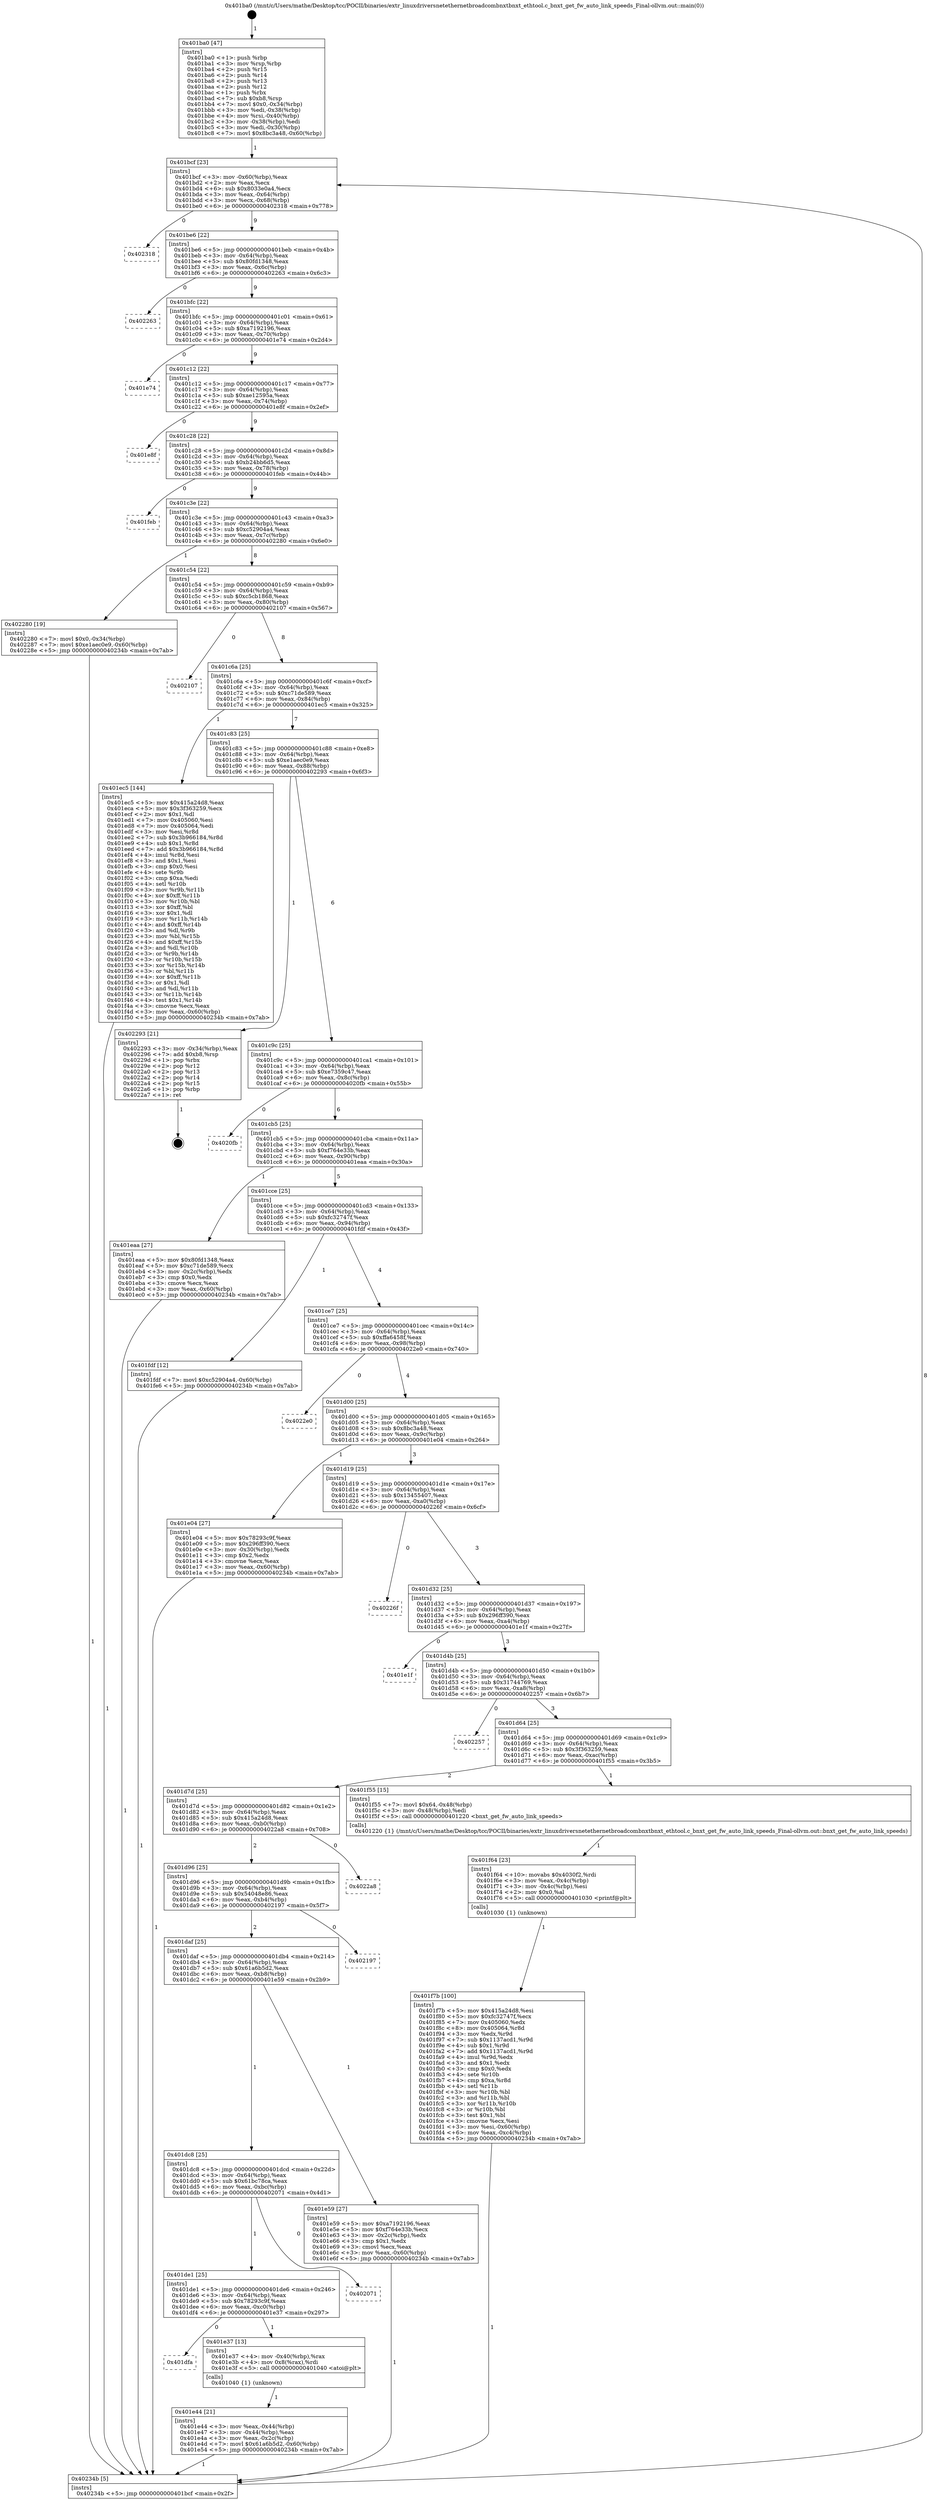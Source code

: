 digraph "0x401ba0" {
  label = "0x401ba0 (/mnt/c/Users/mathe/Desktop/tcc/POCII/binaries/extr_linuxdriversnetethernetbroadcombnxtbnxt_ethtool.c_bnxt_get_fw_auto_link_speeds_Final-ollvm.out::main(0))"
  labelloc = "t"
  node[shape=record]

  Entry [label="",width=0.3,height=0.3,shape=circle,fillcolor=black,style=filled]
  "0x401bcf" [label="{
     0x401bcf [23]\l
     | [instrs]\l
     &nbsp;&nbsp;0x401bcf \<+3\>: mov -0x60(%rbp),%eax\l
     &nbsp;&nbsp;0x401bd2 \<+2\>: mov %eax,%ecx\l
     &nbsp;&nbsp;0x401bd4 \<+6\>: sub $0x8033e0a4,%ecx\l
     &nbsp;&nbsp;0x401bda \<+3\>: mov %eax,-0x64(%rbp)\l
     &nbsp;&nbsp;0x401bdd \<+3\>: mov %ecx,-0x68(%rbp)\l
     &nbsp;&nbsp;0x401be0 \<+6\>: je 0000000000402318 \<main+0x778\>\l
  }"]
  "0x402318" [label="{
     0x402318\l
  }", style=dashed]
  "0x401be6" [label="{
     0x401be6 [22]\l
     | [instrs]\l
     &nbsp;&nbsp;0x401be6 \<+5\>: jmp 0000000000401beb \<main+0x4b\>\l
     &nbsp;&nbsp;0x401beb \<+3\>: mov -0x64(%rbp),%eax\l
     &nbsp;&nbsp;0x401bee \<+5\>: sub $0x80fd1348,%eax\l
     &nbsp;&nbsp;0x401bf3 \<+3\>: mov %eax,-0x6c(%rbp)\l
     &nbsp;&nbsp;0x401bf6 \<+6\>: je 0000000000402263 \<main+0x6c3\>\l
  }"]
  Exit [label="",width=0.3,height=0.3,shape=circle,fillcolor=black,style=filled,peripheries=2]
  "0x402263" [label="{
     0x402263\l
  }", style=dashed]
  "0x401bfc" [label="{
     0x401bfc [22]\l
     | [instrs]\l
     &nbsp;&nbsp;0x401bfc \<+5\>: jmp 0000000000401c01 \<main+0x61\>\l
     &nbsp;&nbsp;0x401c01 \<+3\>: mov -0x64(%rbp),%eax\l
     &nbsp;&nbsp;0x401c04 \<+5\>: sub $0xa7192196,%eax\l
     &nbsp;&nbsp;0x401c09 \<+3\>: mov %eax,-0x70(%rbp)\l
     &nbsp;&nbsp;0x401c0c \<+6\>: je 0000000000401e74 \<main+0x2d4\>\l
  }"]
  "0x401f7b" [label="{
     0x401f7b [100]\l
     | [instrs]\l
     &nbsp;&nbsp;0x401f7b \<+5\>: mov $0x415a24d8,%esi\l
     &nbsp;&nbsp;0x401f80 \<+5\>: mov $0xfc32747f,%ecx\l
     &nbsp;&nbsp;0x401f85 \<+7\>: mov 0x405060,%edx\l
     &nbsp;&nbsp;0x401f8c \<+8\>: mov 0x405064,%r8d\l
     &nbsp;&nbsp;0x401f94 \<+3\>: mov %edx,%r9d\l
     &nbsp;&nbsp;0x401f97 \<+7\>: sub $0x1137acd1,%r9d\l
     &nbsp;&nbsp;0x401f9e \<+4\>: sub $0x1,%r9d\l
     &nbsp;&nbsp;0x401fa2 \<+7\>: add $0x1137acd1,%r9d\l
     &nbsp;&nbsp;0x401fa9 \<+4\>: imul %r9d,%edx\l
     &nbsp;&nbsp;0x401fad \<+3\>: and $0x1,%edx\l
     &nbsp;&nbsp;0x401fb0 \<+3\>: cmp $0x0,%edx\l
     &nbsp;&nbsp;0x401fb3 \<+4\>: sete %r10b\l
     &nbsp;&nbsp;0x401fb7 \<+4\>: cmp $0xa,%r8d\l
     &nbsp;&nbsp;0x401fbb \<+4\>: setl %r11b\l
     &nbsp;&nbsp;0x401fbf \<+3\>: mov %r10b,%bl\l
     &nbsp;&nbsp;0x401fc2 \<+3\>: and %r11b,%bl\l
     &nbsp;&nbsp;0x401fc5 \<+3\>: xor %r11b,%r10b\l
     &nbsp;&nbsp;0x401fc8 \<+3\>: or %r10b,%bl\l
     &nbsp;&nbsp;0x401fcb \<+3\>: test $0x1,%bl\l
     &nbsp;&nbsp;0x401fce \<+3\>: cmovne %ecx,%esi\l
     &nbsp;&nbsp;0x401fd1 \<+3\>: mov %esi,-0x60(%rbp)\l
     &nbsp;&nbsp;0x401fd4 \<+6\>: mov %eax,-0xc4(%rbp)\l
     &nbsp;&nbsp;0x401fda \<+5\>: jmp 000000000040234b \<main+0x7ab\>\l
  }"]
  "0x401e74" [label="{
     0x401e74\l
  }", style=dashed]
  "0x401c12" [label="{
     0x401c12 [22]\l
     | [instrs]\l
     &nbsp;&nbsp;0x401c12 \<+5\>: jmp 0000000000401c17 \<main+0x77\>\l
     &nbsp;&nbsp;0x401c17 \<+3\>: mov -0x64(%rbp),%eax\l
     &nbsp;&nbsp;0x401c1a \<+5\>: sub $0xae12595a,%eax\l
     &nbsp;&nbsp;0x401c1f \<+3\>: mov %eax,-0x74(%rbp)\l
     &nbsp;&nbsp;0x401c22 \<+6\>: je 0000000000401e8f \<main+0x2ef\>\l
  }"]
  "0x401f64" [label="{
     0x401f64 [23]\l
     | [instrs]\l
     &nbsp;&nbsp;0x401f64 \<+10\>: movabs $0x4030f2,%rdi\l
     &nbsp;&nbsp;0x401f6e \<+3\>: mov %eax,-0x4c(%rbp)\l
     &nbsp;&nbsp;0x401f71 \<+3\>: mov -0x4c(%rbp),%esi\l
     &nbsp;&nbsp;0x401f74 \<+2\>: mov $0x0,%al\l
     &nbsp;&nbsp;0x401f76 \<+5\>: call 0000000000401030 \<printf@plt\>\l
     | [calls]\l
     &nbsp;&nbsp;0x401030 \{1\} (unknown)\l
  }"]
  "0x401e8f" [label="{
     0x401e8f\l
  }", style=dashed]
  "0x401c28" [label="{
     0x401c28 [22]\l
     | [instrs]\l
     &nbsp;&nbsp;0x401c28 \<+5\>: jmp 0000000000401c2d \<main+0x8d\>\l
     &nbsp;&nbsp;0x401c2d \<+3\>: mov -0x64(%rbp),%eax\l
     &nbsp;&nbsp;0x401c30 \<+5\>: sub $0xb24bb6d5,%eax\l
     &nbsp;&nbsp;0x401c35 \<+3\>: mov %eax,-0x78(%rbp)\l
     &nbsp;&nbsp;0x401c38 \<+6\>: je 0000000000401feb \<main+0x44b\>\l
  }"]
  "0x401e44" [label="{
     0x401e44 [21]\l
     | [instrs]\l
     &nbsp;&nbsp;0x401e44 \<+3\>: mov %eax,-0x44(%rbp)\l
     &nbsp;&nbsp;0x401e47 \<+3\>: mov -0x44(%rbp),%eax\l
     &nbsp;&nbsp;0x401e4a \<+3\>: mov %eax,-0x2c(%rbp)\l
     &nbsp;&nbsp;0x401e4d \<+7\>: movl $0x61a6b5d2,-0x60(%rbp)\l
     &nbsp;&nbsp;0x401e54 \<+5\>: jmp 000000000040234b \<main+0x7ab\>\l
  }"]
  "0x401feb" [label="{
     0x401feb\l
  }", style=dashed]
  "0x401c3e" [label="{
     0x401c3e [22]\l
     | [instrs]\l
     &nbsp;&nbsp;0x401c3e \<+5\>: jmp 0000000000401c43 \<main+0xa3\>\l
     &nbsp;&nbsp;0x401c43 \<+3\>: mov -0x64(%rbp),%eax\l
     &nbsp;&nbsp;0x401c46 \<+5\>: sub $0xc52904a4,%eax\l
     &nbsp;&nbsp;0x401c4b \<+3\>: mov %eax,-0x7c(%rbp)\l
     &nbsp;&nbsp;0x401c4e \<+6\>: je 0000000000402280 \<main+0x6e0\>\l
  }"]
  "0x401dfa" [label="{
     0x401dfa\l
  }", style=dashed]
  "0x402280" [label="{
     0x402280 [19]\l
     | [instrs]\l
     &nbsp;&nbsp;0x402280 \<+7\>: movl $0x0,-0x34(%rbp)\l
     &nbsp;&nbsp;0x402287 \<+7\>: movl $0xe1aec0e9,-0x60(%rbp)\l
     &nbsp;&nbsp;0x40228e \<+5\>: jmp 000000000040234b \<main+0x7ab\>\l
  }"]
  "0x401c54" [label="{
     0x401c54 [22]\l
     | [instrs]\l
     &nbsp;&nbsp;0x401c54 \<+5\>: jmp 0000000000401c59 \<main+0xb9\>\l
     &nbsp;&nbsp;0x401c59 \<+3\>: mov -0x64(%rbp),%eax\l
     &nbsp;&nbsp;0x401c5c \<+5\>: sub $0xc5cb1868,%eax\l
     &nbsp;&nbsp;0x401c61 \<+3\>: mov %eax,-0x80(%rbp)\l
     &nbsp;&nbsp;0x401c64 \<+6\>: je 0000000000402107 \<main+0x567\>\l
  }"]
  "0x401e37" [label="{
     0x401e37 [13]\l
     | [instrs]\l
     &nbsp;&nbsp;0x401e37 \<+4\>: mov -0x40(%rbp),%rax\l
     &nbsp;&nbsp;0x401e3b \<+4\>: mov 0x8(%rax),%rdi\l
     &nbsp;&nbsp;0x401e3f \<+5\>: call 0000000000401040 \<atoi@plt\>\l
     | [calls]\l
     &nbsp;&nbsp;0x401040 \{1\} (unknown)\l
  }"]
  "0x402107" [label="{
     0x402107\l
  }", style=dashed]
  "0x401c6a" [label="{
     0x401c6a [25]\l
     | [instrs]\l
     &nbsp;&nbsp;0x401c6a \<+5\>: jmp 0000000000401c6f \<main+0xcf\>\l
     &nbsp;&nbsp;0x401c6f \<+3\>: mov -0x64(%rbp),%eax\l
     &nbsp;&nbsp;0x401c72 \<+5\>: sub $0xc71de589,%eax\l
     &nbsp;&nbsp;0x401c77 \<+6\>: mov %eax,-0x84(%rbp)\l
     &nbsp;&nbsp;0x401c7d \<+6\>: je 0000000000401ec5 \<main+0x325\>\l
  }"]
  "0x401de1" [label="{
     0x401de1 [25]\l
     | [instrs]\l
     &nbsp;&nbsp;0x401de1 \<+5\>: jmp 0000000000401de6 \<main+0x246\>\l
     &nbsp;&nbsp;0x401de6 \<+3\>: mov -0x64(%rbp),%eax\l
     &nbsp;&nbsp;0x401de9 \<+5\>: sub $0x78293c9f,%eax\l
     &nbsp;&nbsp;0x401dee \<+6\>: mov %eax,-0xc0(%rbp)\l
     &nbsp;&nbsp;0x401df4 \<+6\>: je 0000000000401e37 \<main+0x297\>\l
  }"]
  "0x401ec5" [label="{
     0x401ec5 [144]\l
     | [instrs]\l
     &nbsp;&nbsp;0x401ec5 \<+5\>: mov $0x415a24d8,%eax\l
     &nbsp;&nbsp;0x401eca \<+5\>: mov $0x3f363259,%ecx\l
     &nbsp;&nbsp;0x401ecf \<+2\>: mov $0x1,%dl\l
     &nbsp;&nbsp;0x401ed1 \<+7\>: mov 0x405060,%esi\l
     &nbsp;&nbsp;0x401ed8 \<+7\>: mov 0x405064,%edi\l
     &nbsp;&nbsp;0x401edf \<+3\>: mov %esi,%r8d\l
     &nbsp;&nbsp;0x401ee2 \<+7\>: sub $0x3b966184,%r8d\l
     &nbsp;&nbsp;0x401ee9 \<+4\>: sub $0x1,%r8d\l
     &nbsp;&nbsp;0x401eed \<+7\>: add $0x3b966184,%r8d\l
     &nbsp;&nbsp;0x401ef4 \<+4\>: imul %r8d,%esi\l
     &nbsp;&nbsp;0x401ef8 \<+3\>: and $0x1,%esi\l
     &nbsp;&nbsp;0x401efb \<+3\>: cmp $0x0,%esi\l
     &nbsp;&nbsp;0x401efe \<+4\>: sete %r9b\l
     &nbsp;&nbsp;0x401f02 \<+3\>: cmp $0xa,%edi\l
     &nbsp;&nbsp;0x401f05 \<+4\>: setl %r10b\l
     &nbsp;&nbsp;0x401f09 \<+3\>: mov %r9b,%r11b\l
     &nbsp;&nbsp;0x401f0c \<+4\>: xor $0xff,%r11b\l
     &nbsp;&nbsp;0x401f10 \<+3\>: mov %r10b,%bl\l
     &nbsp;&nbsp;0x401f13 \<+3\>: xor $0xff,%bl\l
     &nbsp;&nbsp;0x401f16 \<+3\>: xor $0x1,%dl\l
     &nbsp;&nbsp;0x401f19 \<+3\>: mov %r11b,%r14b\l
     &nbsp;&nbsp;0x401f1c \<+4\>: and $0xff,%r14b\l
     &nbsp;&nbsp;0x401f20 \<+3\>: and %dl,%r9b\l
     &nbsp;&nbsp;0x401f23 \<+3\>: mov %bl,%r15b\l
     &nbsp;&nbsp;0x401f26 \<+4\>: and $0xff,%r15b\l
     &nbsp;&nbsp;0x401f2a \<+3\>: and %dl,%r10b\l
     &nbsp;&nbsp;0x401f2d \<+3\>: or %r9b,%r14b\l
     &nbsp;&nbsp;0x401f30 \<+3\>: or %r10b,%r15b\l
     &nbsp;&nbsp;0x401f33 \<+3\>: xor %r15b,%r14b\l
     &nbsp;&nbsp;0x401f36 \<+3\>: or %bl,%r11b\l
     &nbsp;&nbsp;0x401f39 \<+4\>: xor $0xff,%r11b\l
     &nbsp;&nbsp;0x401f3d \<+3\>: or $0x1,%dl\l
     &nbsp;&nbsp;0x401f40 \<+3\>: and %dl,%r11b\l
     &nbsp;&nbsp;0x401f43 \<+3\>: or %r11b,%r14b\l
     &nbsp;&nbsp;0x401f46 \<+4\>: test $0x1,%r14b\l
     &nbsp;&nbsp;0x401f4a \<+3\>: cmovne %ecx,%eax\l
     &nbsp;&nbsp;0x401f4d \<+3\>: mov %eax,-0x60(%rbp)\l
     &nbsp;&nbsp;0x401f50 \<+5\>: jmp 000000000040234b \<main+0x7ab\>\l
  }"]
  "0x401c83" [label="{
     0x401c83 [25]\l
     | [instrs]\l
     &nbsp;&nbsp;0x401c83 \<+5\>: jmp 0000000000401c88 \<main+0xe8\>\l
     &nbsp;&nbsp;0x401c88 \<+3\>: mov -0x64(%rbp),%eax\l
     &nbsp;&nbsp;0x401c8b \<+5\>: sub $0xe1aec0e9,%eax\l
     &nbsp;&nbsp;0x401c90 \<+6\>: mov %eax,-0x88(%rbp)\l
     &nbsp;&nbsp;0x401c96 \<+6\>: je 0000000000402293 \<main+0x6f3\>\l
  }"]
  "0x402071" [label="{
     0x402071\l
  }", style=dashed]
  "0x402293" [label="{
     0x402293 [21]\l
     | [instrs]\l
     &nbsp;&nbsp;0x402293 \<+3\>: mov -0x34(%rbp),%eax\l
     &nbsp;&nbsp;0x402296 \<+7\>: add $0xb8,%rsp\l
     &nbsp;&nbsp;0x40229d \<+1\>: pop %rbx\l
     &nbsp;&nbsp;0x40229e \<+2\>: pop %r12\l
     &nbsp;&nbsp;0x4022a0 \<+2\>: pop %r13\l
     &nbsp;&nbsp;0x4022a2 \<+2\>: pop %r14\l
     &nbsp;&nbsp;0x4022a4 \<+2\>: pop %r15\l
     &nbsp;&nbsp;0x4022a6 \<+1\>: pop %rbp\l
     &nbsp;&nbsp;0x4022a7 \<+1\>: ret\l
  }"]
  "0x401c9c" [label="{
     0x401c9c [25]\l
     | [instrs]\l
     &nbsp;&nbsp;0x401c9c \<+5\>: jmp 0000000000401ca1 \<main+0x101\>\l
     &nbsp;&nbsp;0x401ca1 \<+3\>: mov -0x64(%rbp),%eax\l
     &nbsp;&nbsp;0x401ca4 \<+5\>: sub $0xe7359c47,%eax\l
     &nbsp;&nbsp;0x401ca9 \<+6\>: mov %eax,-0x8c(%rbp)\l
     &nbsp;&nbsp;0x401caf \<+6\>: je 00000000004020fb \<main+0x55b\>\l
  }"]
  "0x401dc8" [label="{
     0x401dc8 [25]\l
     | [instrs]\l
     &nbsp;&nbsp;0x401dc8 \<+5\>: jmp 0000000000401dcd \<main+0x22d\>\l
     &nbsp;&nbsp;0x401dcd \<+3\>: mov -0x64(%rbp),%eax\l
     &nbsp;&nbsp;0x401dd0 \<+5\>: sub $0x61bc78ca,%eax\l
     &nbsp;&nbsp;0x401dd5 \<+6\>: mov %eax,-0xbc(%rbp)\l
     &nbsp;&nbsp;0x401ddb \<+6\>: je 0000000000402071 \<main+0x4d1\>\l
  }"]
  "0x4020fb" [label="{
     0x4020fb\l
  }", style=dashed]
  "0x401cb5" [label="{
     0x401cb5 [25]\l
     | [instrs]\l
     &nbsp;&nbsp;0x401cb5 \<+5\>: jmp 0000000000401cba \<main+0x11a\>\l
     &nbsp;&nbsp;0x401cba \<+3\>: mov -0x64(%rbp),%eax\l
     &nbsp;&nbsp;0x401cbd \<+5\>: sub $0xf764e33b,%eax\l
     &nbsp;&nbsp;0x401cc2 \<+6\>: mov %eax,-0x90(%rbp)\l
     &nbsp;&nbsp;0x401cc8 \<+6\>: je 0000000000401eaa \<main+0x30a\>\l
  }"]
  "0x401e59" [label="{
     0x401e59 [27]\l
     | [instrs]\l
     &nbsp;&nbsp;0x401e59 \<+5\>: mov $0xa7192196,%eax\l
     &nbsp;&nbsp;0x401e5e \<+5\>: mov $0xf764e33b,%ecx\l
     &nbsp;&nbsp;0x401e63 \<+3\>: mov -0x2c(%rbp),%edx\l
     &nbsp;&nbsp;0x401e66 \<+3\>: cmp $0x1,%edx\l
     &nbsp;&nbsp;0x401e69 \<+3\>: cmovl %ecx,%eax\l
     &nbsp;&nbsp;0x401e6c \<+3\>: mov %eax,-0x60(%rbp)\l
     &nbsp;&nbsp;0x401e6f \<+5\>: jmp 000000000040234b \<main+0x7ab\>\l
  }"]
  "0x401eaa" [label="{
     0x401eaa [27]\l
     | [instrs]\l
     &nbsp;&nbsp;0x401eaa \<+5\>: mov $0x80fd1348,%eax\l
     &nbsp;&nbsp;0x401eaf \<+5\>: mov $0xc71de589,%ecx\l
     &nbsp;&nbsp;0x401eb4 \<+3\>: mov -0x2c(%rbp),%edx\l
     &nbsp;&nbsp;0x401eb7 \<+3\>: cmp $0x0,%edx\l
     &nbsp;&nbsp;0x401eba \<+3\>: cmove %ecx,%eax\l
     &nbsp;&nbsp;0x401ebd \<+3\>: mov %eax,-0x60(%rbp)\l
     &nbsp;&nbsp;0x401ec0 \<+5\>: jmp 000000000040234b \<main+0x7ab\>\l
  }"]
  "0x401cce" [label="{
     0x401cce [25]\l
     | [instrs]\l
     &nbsp;&nbsp;0x401cce \<+5\>: jmp 0000000000401cd3 \<main+0x133\>\l
     &nbsp;&nbsp;0x401cd3 \<+3\>: mov -0x64(%rbp),%eax\l
     &nbsp;&nbsp;0x401cd6 \<+5\>: sub $0xfc32747f,%eax\l
     &nbsp;&nbsp;0x401cdb \<+6\>: mov %eax,-0x94(%rbp)\l
     &nbsp;&nbsp;0x401ce1 \<+6\>: je 0000000000401fdf \<main+0x43f\>\l
  }"]
  "0x401daf" [label="{
     0x401daf [25]\l
     | [instrs]\l
     &nbsp;&nbsp;0x401daf \<+5\>: jmp 0000000000401db4 \<main+0x214\>\l
     &nbsp;&nbsp;0x401db4 \<+3\>: mov -0x64(%rbp),%eax\l
     &nbsp;&nbsp;0x401db7 \<+5\>: sub $0x61a6b5d2,%eax\l
     &nbsp;&nbsp;0x401dbc \<+6\>: mov %eax,-0xb8(%rbp)\l
     &nbsp;&nbsp;0x401dc2 \<+6\>: je 0000000000401e59 \<main+0x2b9\>\l
  }"]
  "0x401fdf" [label="{
     0x401fdf [12]\l
     | [instrs]\l
     &nbsp;&nbsp;0x401fdf \<+7\>: movl $0xc52904a4,-0x60(%rbp)\l
     &nbsp;&nbsp;0x401fe6 \<+5\>: jmp 000000000040234b \<main+0x7ab\>\l
  }"]
  "0x401ce7" [label="{
     0x401ce7 [25]\l
     | [instrs]\l
     &nbsp;&nbsp;0x401ce7 \<+5\>: jmp 0000000000401cec \<main+0x14c\>\l
     &nbsp;&nbsp;0x401cec \<+3\>: mov -0x64(%rbp),%eax\l
     &nbsp;&nbsp;0x401cef \<+5\>: sub $0xffa6458f,%eax\l
     &nbsp;&nbsp;0x401cf4 \<+6\>: mov %eax,-0x98(%rbp)\l
     &nbsp;&nbsp;0x401cfa \<+6\>: je 00000000004022e0 \<main+0x740\>\l
  }"]
  "0x402197" [label="{
     0x402197\l
  }", style=dashed]
  "0x4022e0" [label="{
     0x4022e0\l
  }", style=dashed]
  "0x401d00" [label="{
     0x401d00 [25]\l
     | [instrs]\l
     &nbsp;&nbsp;0x401d00 \<+5\>: jmp 0000000000401d05 \<main+0x165\>\l
     &nbsp;&nbsp;0x401d05 \<+3\>: mov -0x64(%rbp),%eax\l
     &nbsp;&nbsp;0x401d08 \<+5\>: sub $0x8bc3a48,%eax\l
     &nbsp;&nbsp;0x401d0d \<+6\>: mov %eax,-0x9c(%rbp)\l
     &nbsp;&nbsp;0x401d13 \<+6\>: je 0000000000401e04 \<main+0x264\>\l
  }"]
  "0x401d96" [label="{
     0x401d96 [25]\l
     | [instrs]\l
     &nbsp;&nbsp;0x401d96 \<+5\>: jmp 0000000000401d9b \<main+0x1fb\>\l
     &nbsp;&nbsp;0x401d9b \<+3\>: mov -0x64(%rbp),%eax\l
     &nbsp;&nbsp;0x401d9e \<+5\>: sub $0x54048e86,%eax\l
     &nbsp;&nbsp;0x401da3 \<+6\>: mov %eax,-0xb4(%rbp)\l
     &nbsp;&nbsp;0x401da9 \<+6\>: je 0000000000402197 \<main+0x5f7\>\l
  }"]
  "0x401e04" [label="{
     0x401e04 [27]\l
     | [instrs]\l
     &nbsp;&nbsp;0x401e04 \<+5\>: mov $0x78293c9f,%eax\l
     &nbsp;&nbsp;0x401e09 \<+5\>: mov $0x296ff390,%ecx\l
     &nbsp;&nbsp;0x401e0e \<+3\>: mov -0x30(%rbp),%edx\l
     &nbsp;&nbsp;0x401e11 \<+3\>: cmp $0x2,%edx\l
     &nbsp;&nbsp;0x401e14 \<+3\>: cmovne %ecx,%eax\l
     &nbsp;&nbsp;0x401e17 \<+3\>: mov %eax,-0x60(%rbp)\l
     &nbsp;&nbsp;0x401e1a \<+5\>: jmp 000000000040234b \<main+0x7ab\>\l
  }"]
  "0x401d19" [label="{
     0x401d19 [25]\l
     | [instrs]\l
     &nbsp;&nbsp;0x401d19 \<+5\>: jmp 0000000000401d1e \<main+0x17e\>\l
     &nbsp;&nbsp;0x401d1e \<+3\>: mov -0x64(%rbp),%eax\l
     &nbsp;&nbsp;0x401d21 \<+5\>: sub $0x13455407,%eax\l
     &nbsp;&nbsp;0x401d26 \<+6\>: mov %eax,-0xa0(%rbp)\l
     &nbsp;&nbsp;0x401d2c \<+6\>: je 000000000040226f \<main+0x6cf\>\l
  }"]
  "0x40234b" [label="{
     0x40234b [5]\l
     | [instrs]\l
     &nbsp;&nbsp;0x40234b \<+5\>: jmp 0000000000401bcf \<main+0x2f\>\l
  }"]
  "0x401ba0" [label="{
     0x401ba0 [47]\l
     | [instrs]\l
     &nbsp;&nbsp;0x401ba0 \<+1\>: push %rbp\l
     &nbsp;&nbsp;0x401ba1 \<+3\>: mov %rsp,%rbp\l
     &nbsp;&nbsp;0x401ba4 \<+2\>: push %r15\l
     &nbsp;&nbsp;0x401ba6 \<+2\>: push %r14\l
     &nbsp;&nbsp;0x401ba8 \<+2\>: push %r13\l
     &nbsp;&nbsp;0x401baa \<+2\>: push %r12\l
     &nbsp;&nbsp;0x401bac \<+1\>: push %rbx\l
     &nbsp;&nbsp;0x401bad \<+7\>: sub $0xb8,%rsp\l
     &nbsp;&nbsp;0x401bb4 \<+7\>: movl $0x0,-0x34(%rbp)\l
     &nbsp;&nbsp;0x401bbb \<+3\>: mov %edi,-0x38(%rbp)\l
     &nbsp;&nbsp;0x401bbe \<+4\>: mov %rsi,-0x40(%rbp)\l
     &nbsp;&nbsp;0x401bc2 \<+3\>: mov -0x38(%rbp),%edi\l
     &nbsp;&nbsp;0x401bc5 \<+3\>: mov %edi,-0x30(%rbp)\l
     &nbsp;&nbsp;0x401bc8 \<+7\>: movl $0x8bc3a48,-0x60(%rbp)\l
  }"]
  "0x4022a8" [label="{
     0x4022a8\l
  }", style=dashed]
  "0x40226f" [label="{
     0x40226f\l
  }", style=dashed]
  "0x401d32" [label="{
     0x401d32 [25]\l
     | [instrs]\l
     &nbsp;&nbsp;0x401d32 \<+5\>: jmp 0000000000401d37 \<main+0x197\>\l
     &nbsp;&nbsp;0x401d37 \<+3\>: mov -0x64(%rbp),%eax\l
     &nbsp;&nbsp;0x401d3a \<+5\>: sub $0x296ff390,%eax\l
     &nbsp;&nbsp;0x401d3f \<+6\>: mov %eax,-0xa4(%rbp)\l
     &nbsp;&nbsp;0x401d45 \<+6\>: je 0000000000401e1f \<main+0x27f\>\l
  }"]
  "0x401d7d" [label="{
     0x401d7d [25]\l
     | [instrs]\l
     &nbsp;&nbsp;0x401d7d \<+5\>: jmp 0000000000401d82 \<main+0x1e2\>\l
     &nbsp;&nbsp;0x401d82 \<+3\>: mov -0x64(%rbp),%eax\l
     &nbsp;&nbsp;0x401d85 \<+5\>: sub $0x415a24d8,%eax\l
     &nbsp;&nbsp;0x401d8a \<+6\>: mov %eax,-0xb0(%rbp)\l
     &nbsp;&nbsp;0x401d90 \<+6\>: je 00000000004022a8 \<main+0x708\>\l
  }"]
  "0x401e1f" [label="{
     0x401e1f\l
  }", style=dashed]
  "0x401d4b" [label="{
     0x401d4b [25]\l
     | [instrs]\l
     &nbsp;&nbsp;0x401d4b \<+5\>: jmp 0000000000401d50 \<main+0x1b0\>\l
     &nbsp;&nbsp;0x401d50 \<+3\>: mov -0x64(%rbp),%eax\l
     &nbsp;&nbsp;0x401d53 \<+5\>: sub $0x31744769,%eax\l
     &nbsp;&nbsp;0x401d58 \<+6\>: mov %eax,-0xa8(%rbp)\l
     &nbsp;&nbsp;0x401d5e \<+6\>: je 0000000000402257 \<main+0x6b7\>\l
  }"]
  "0x401f55" [label="{
     0x401f55 [15]\l
     | [instrs]\l
     &nbsp;&nbsp;0x401f55 \<+7\>: movl $0x64,-0x48(%rbp)\l
     &nbsp;&nbsp;0x401f5c \<+3\>: mov -0x48(%rbp),%edi\l
     &nbsp;&nbsp;0x401f5f \<+5\>: call 0000000000401220 \<bnxt_get_fw_auto_link_speeds\>\l
     | [calls]\l
     &nbsp;&nbsp;0x401220 \{1\} (/mnt/c/Users/mathe/Desktop/tcc/POCII/binaries/extr_linuxdriversnetethernetbroadcombnxtbnxt_ethtool.c_bnxt_get_fw_auto_link_speeds_Final-ollvm.out::bnxt_get_fw_auto_link_speeds)\l
  }"]
  "0x402257" [label="{
     0x402257\l
  }", style=dashed]
  "0x401d64" [label="{
     0x401d64 [25]\l
     | [instrs]\l
     &nbsp;&nbsp;0x401d64 \<+5\>: jmp 0000000000401d69 \<main+0x1c9\>\l
     &nbsp;&nbsp;0x401d69 \<+3\>: mov -0x64(%rbp),%eax\l
     &nbsp;&nbsp;0x401d6c \<+5\>: sub $0x3f363259,%eax\l
     &nbsp;&nbsp;0x401d71 \<+6\>: mov %eax,-0xac(%rbp)\l
     &nbsp;&nbsp;0x401d77 \<+6\>: je 0000000000401f55 \<main+0x3b5\>\l
  }"]
  Entry -> "0x401ba0" [label=" 1"]
  "0x401bcf" -> "0x402318" [label=" 0"]
  "0x401bcf" -> "0x401be6" [label=" 9"]
  "0x402293" -> Exit [label=" 1"]
  "0x401be6" -> "0x402263" [label=" 0"]
  "0x401be6" -> "0x401bfc" [label=" 9"]
  "0x402280" -> "0x40234b" [label=" 1"]
  "0x401bfc" -> "0x401e74" [label=" 0"]
  "0x401bfc" -> "0x401c12" [label=" 9"]
  "0x401fdf" -> "0x40234b" [label=" 1"]
  "0x401c12" -> "0x401e8f" [label=" 0"]
  "0x401c12" -> "0x401c28" [label=" 9"]
  "0x401f7b" -> "0x40234b" [label=" 1"]
  "0x401c28" -> "0x401feb" [label=" 0"]
  "0x401c28" -> "0x401c3e" [label=" 9"]
  "0x401f64" -> "0x401f7b" [label=" 1"]
  "0x401c3e" -> "0x402280" [label=" 1"]
  "0x401c3e" -> "0x401c54" [label=" 8"]
  "0x401f55" -> "0x401f64" [label=" 1"]
  "0x401c54" -> "0x402107" [label=" 0"]
  "0x401c54" -> "0x401c6a" [label=" 8"]
  "0x401ec5" -> "0x40234b" [label=" 1"]
  "0x401c6a" -> "0x401ec5" [label=" 1"]
  "0x401c6a" -> "0x401c83" [label=" 7"]
  "0x401e59" -> "0x40234b" [label=" 1"]
  "0x401c83" -> "0x402293" [label=" 1"]
  "0x401c83" -> "0x401c9c" [label=" 6"]
  "0x401e44" -> "0x40234b" [label=" 1"]
  "0x401c9c" -> "0x4020fb" [label=" 0"]
  "0x401c9c" -> "0x401cb5" [label=" 6"]
  "0x401de1" -> "0x401dfa" [label=" 0"]
  "0x401cb5" -> "0x401eaa" [label=" 1"]
  "0x401cb5" -> "0x401cce" [label=" 5"]
  "0x401de1" -> "0x401e37" [label=" 1"]
  "0x401cce" -> "0x401fdf" [label=" 1"]
  "0x401cce" -> "0x401ce7" [label=" 4"]
  "0x401dc8" -> "0x401de1" [label=" 1"]
  "0x401ce7" -> "0x4022e0" [label=" 0"]
  "0x401ce7" -> "0x401d00" [label=" 4"]
  "0x401dc8" -> "0x402071" [label=" 0"]
  "0x401d00" -> "0x401e04" [label=" 1"]
  "0x401d00" -> "0x401d19" [label=" 3"]
  "0x401e04" -> "0x40234b" [label=" 1"]
  "0x401ba0" -> "0x401bcf" [label=" 1"]
  "0x40234b" -> "0x401bcf" [label=" 8"]
  "0x401daf" -> "0x401dc8" [label=" 1"]
  "0x401d19" -> "0x40226f" [label=" 0"]
  "0x401d19" -> "0x401d32" [label=" 3"]
  "0x401daf" -> "0x401e59" [label=" 1"]
  "0x401d32" -> "0x401e1f" [label=" 0"]
  "0x401d32" -> "0x401d4b" [label=" 3"]
  "0x401d96" -> "0x401daf" [label=" 2"]
  "0x401d4b" -> "0x402257" [label=" 0"]
  "0x401d4b" -> "0x401d64" [label=" 3"]
  "0x401d96" -> "0x402197" [label=" 0"]
  "0x401d64" -> "0x401f55" [label=" 1"]
  "0x401d64" -> "0x401d7d" [label=" 2"]
  "0x401eaa" -> "0x40234b" [label=" 1"]
  "0x401d7d" -> "0x4022a8" [label=" 0"]
  "0x401d7d" -> "0x401d96" [label=" 2"]
  "0x401e37" -> "0x401e44" [label=" 1"]
}
